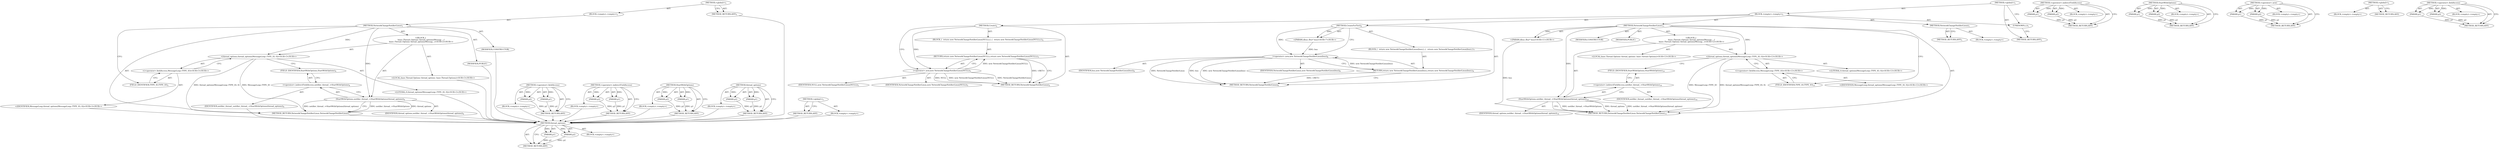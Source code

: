 digraph "&lt;operator&gt;.fieldAccess" {
vulnerable_6 [label=<(METHOD,&lt;global&gt;)<SUB>1</SUB>>];
vulnerable_7 [label=<(BLOCK,&lt;empty&gt;,&lt;empty&gt;)<SUB>1</SUB>>];
vulnerable_8 [label=<(METHOD,NetworkChangeNotifierLinux)<SUB>1</SUB>>];
vulnerable_9 [label="<(BLOCK,{
  base::Thread::Options thread_options(Messag...,{
  base::Thread::Options thread_options(Messag...)<SUB>2</SUB>>"];
vulnerable_10 [label="<(LOCAL,base.Thread.Options thread_options: base.Thread.Options)<SUB>3</SUB>>"];
vulnerable_11 [label="<(thread_options,thread_options(MessageLoop::TYPE_IO, 0))<SUB>3</SUB>>"];
vulnerable_12 [label="<(&lt;operator&gt;.fieldAccess,MessageLoop::TYPE_IO)<SUB>3</SUB>>"];
vulnerable_13 [label="<(IDENTIFIER,MessageLoop,thread_options(MessageLoop::TYPE_IO, 0))<SUB>3</SUB>>"];
vulnerable_14 [label=<(FIELD_IDENTIFIER,TYPE_IO,TYPE_IO)<SUB>3</SUB>>];
vulnerable_15 [label="<(LITERAL,0,thread_options(MessageLoop::TYPE_IO, 0))<SUB>3</SUB>>"];
vulnerable_16 [label=<(StartWithOptions,notifier_thread_-&gt;StartWithOptions(thread_options))<SUB>4</SUB>>];
vulnerable_17 [label=<(&lt;operator&gt;.indirectFieldAccess,notifier_thread_-&gt;StartWithOptions)<SUB>4</SUB>>];
vulnerable_18 [label=<(IDENTIFIER,notifier_thread_,notifier_thread_-&gt;StartWithOptions(thread_options))<SUB>4</SUB>>];
vulnerable_19 [label=<(FIELD_IDENTIFIER,StartWithOptions,StartWithOptions)<SUB>4</SUB>>];
vulnerable_20 [label=<(IDENTIFIER,thread_options,notifier_thread_-&gt;StartWithOptions(thread_options))<SUB>4</SUB>>];
vulnerable_21 [label=<(MODIFIER,CONSTRUCTOR)>];
vulnerable_22 [label=<(MODIFIER,PUBLIC)>];
vulnerable_23 [label=<(METHOD_RETURN,NetworkChangeNotifierLinux.NetworkChangeNotifierLinux)<SUB>1</SUB>>];
vulnerable_25 [label=<(METHOD_RETURN,ANY)<SUB>1</SUB>>];
vulnerable_49 [label=<(METHOD,&lt;operator&gt;.fieldAccess)>];
vulnerable_50 [label=<(PARAM,p1)>];
vulnerable_51 [label=<(PARAM,p2)>];
vulnerable_52 [label=<(BLOCK,&lt;empty&gt;,&lt;empty&gt;)>];
vulnerable_53 [label=<(METHOD_RETURN,ANY)>];
vulnerable_59 [label=<(METHOD,&lt;operator&gt;.indirectFieldAccess)>];
vulnerable_60 [label=<(PARAM,p1)>];
vulnerable_61 [label=<(PARAM,p2)>];
vulnerable_62 [label=<(BLOCK,&lt;empty&gt;,&lt;empty&gt;)>];
vulnerable_63 [label=<(METHOD_RETURN,ANY)>];
vulnerable_54 [label=<(METHOD,StartWithOptions)>];
vulnerable_55 [label=<(PARAM,p1)>];
vulnerable_56 [label=<(PARAM,p2)>];
vulnerable_57 [label=<(BLOCK,&lt;empty&gt;,&lt;empty&gt;)>];
vulnerable_58 [label=<(METHOD_RETURN,ANY)>];
vulnerable_44 [label=<(METHOD,thread_options)>];
vulnerable_45 [label=<(PARAM,p1)>];
vulnerable_46 [label=<(PARAM,p2)>];
vulnerable_47 [label=<(BLOCK,&lt;empty&gt;,&lt;empty&gt;)>];
vulnerable_48 [label=<(METHOD_RETURN,ANY)>];
vulnerable_38 [label=<(METHOD,&lt;global&gt;)<SUB>1</SUB>>];
vulnerable_39 [label=<(BLOCK,&lt;empty&gt;,&lt;empty&gt;)>];
vulnerable_40 [label=<(METHOD_RETURN,ANY)>];
fixed_76 [label=<(METHOD,thread_options)>];
fixed_77 [label=<(PARAM,p1)>];
fixed_78 [label=<(PARAM,p2)>];
fixed_79 [label=<(BLOCK,&lt;empty&gt;,&lt;empty&gt;)>];
fixed_80 [label=<(METHOD_RETURN,ANY)>];
fixed_6 [label=<(METHOD,&lt;global&gt;)<SUB>1</SUB>>];
fixed_7 [label=<(BLOCK,&lt;empty&gt;,&lt;empty&gt;)<SUB>1</SUB>>];
fixed_8 [label=<(METHOD,NetworkChangeNotifierLinux)<SUB>1</SUB>>];
fixed_9 [label=<(BLOCK,&lt;empty&gt;,&lt;empty&gt;)>];
fixed_10 [label=<(METHOD_RETURN,ANY)<SUB>1</SUB>>];
fixed_12 [label=<(UNKNOWN,),))<SUB>1</SUB>>];
fixed_13 [label=<(METHOD,Create)<SUB>2</SUB>>];
fixed_14 [label=<(BLOCK,{
  return new NetworkChangeNotifierLinux(NULL);
},{
  return new NetworkChangeNotifierLinux(NULL);
})<SUB>2</SUB>>];
fixed_15 [label=<(RETURN,return new NetworkChangeNotifierLinux(NULL);,return new NetworkChangeNotifierLinux(NULL);)<SUB>3</SUB>>];
fixed_16 [label=<(&lt;operator&gt;.new,new NetworkChangeNotifierLinux(NULL))<SUB>3</SUB>>];
fixed_17 [label=<(IDENTIFIER,NetworkChangeNotifierLinux,new NetworkChangeNotifierLinux(NULL))<SUB>3</SUB>>];
fixed_18 [label=<(IDENTIFIER,NULL,new NetworkChangeNotifierLinux(NULL))<SUB>3</SUB>>];
fixed_19 [label=<(METHOD_RETURN,NetworkChangeNotifierLinux)<SUB>2</SUB>>];
fixed_21 [label=<(METHOD,CreateForTest)<SUB>6</SUB>>];
fixed_22 [label="<(PARAM,dbus::Bus* bus)<SUB>7</SUB>>"];
fixed_23 [label=<(BLOCK,{
  return new NetworkChangeNotifierLinux(bus);
},{
  return new NetworkChangeNotifierLinux(bus);
})<SUB>7</SUB>>];
fixed_24 [label=<(RETURN,return new NetworkChangeNotifierLinux(bus);,return new NetworkChangeNotifierLinux(bus);)<SUB>8</SUB>>];
fixed_25 [label=<(&lt;operator&gt;.new,new NetworkChangeNotifierLinux(bus))<SUB>8</SUB>>];
fixed_26 [label=<(IDENTIFIER,NetworkChangeNotifierLinux,new NetworkChangeNotifierLinux(bus))<SUB>8</SUB>>];
fixed_27 [label=<(IDENTIFIER,bus,new NetworkChangeNotifierLinux(bus))<SUB>8</SUB>>];
fixed_28 [label=<(METHOD_RETURN,NetworkChangeNotifierLinux)<SUB>6</SUB>>];
fixed_30 [label=<(METHOD,NetworkChangeNotifierLinux)<SUB>11</SUB>>];
fixed_31 [label="<(PARAM,dbus::Bus* bus)<SUB>11</SUB>>"];
fixed_32 [label="<(BLOCK,{
  base::Thread::Options thread_options(Messag...,{
  base::Thread::Options thread_options(Messag...)<SUB>12</SUB>>"];
fixed_33 [label="<(LOCAL,base.Thread.Options thread_options: base.Thread.Options)<SUB>13</SUB>>"];
fixed_34 [label="<(thread_options,thread_options(MessageLoop::TYPE_IO, 0))<SUB>13</SUB>>"];
fixed_35 [label="<(&lt;operator&gt;.fieldAccess,MessageLoop::TYPE_IO)<SUB>13</SUB>>"];
fixed_36 [label="<(IDENTIFIER,MessageLoop,thread_options(MessageLoop::TYPE_IO, 0))<SUB>13</SUB>>"];
fixed_37 [label=<(FIELD_IDENTIFIER,TYPE_IO,TYPE_IO)<SUB>13</SUB>>];
fixed_38 [label="<(LITERAL,0,thread_options(MessageLoop::TYPE_IO, 0))<SUB>13</SUB>>"];
fixed_39 [label=<(StartWithOptions,notifier_thread_-&gt;StartWithOptions(thread_options))<SUB>14</SUB>>];
fixed_40 [label=<(&lt;operator&gt;.indirectFieldAccess,notifier_thread_-&gt;StartWithOptions)<SUB>14</SUB>>];
fixed_41 [label=<(IDENTIFIER,notifier_thread_,notifier_thread_-&gt;StartWithOptions(thread_options))<SUB>14</SUB>>];
fixed_42 [label=<(FIELD_IDENTIFIER,StartWithOptions,StartWithOptions)<SUB>14</SUB>>];
fixed_43 [label=<(IDENTIFIER,thread_options,notifier_thread_-&gt;StartWithOptions(thread_options))<SUB>14</SUB>>];
fixed_44 [label=<(MODIFIER,CONSTRUCTOR)>];
fixed_45 [label=<(MODIFIER,PUBLIC)>];
fixed_46 [label=<(METHOD_RETURN,NetworkChangeNotifierLinux.NetworkChangeNotifierLinux)<SUB>11</SUB>>];
fixed_48 [label=<(METHOD_RETURN,ANY)<SUB>1</SUB>>];
fixed_91 [label=<(METHOD,&lt;operator&gt;.indirectFieldAccess)>];
fixed_92 [label=<(PARAM,p1)>];
fixed_93 [label=<(PARAM,p2)>];
fixed_94 [label=<(BLOCK,&lt;empty&gt;,&lt;empty&gt;)>];
fixed_95 [label=<(METHOD_RETURN,ANY)>];
fixed_86 [label=<(METHOD,StartWithOptions)>];
fixed_87 [label=<(PARAM,p1)>];
fixed_88 [label=<(PARAM,p2)>];
fixed_89 [label=<(BLOCK,&lt;empty&gt;,&lt;empty&gt;)>];
fixed_90 [label=<(METHOD_RETURN,ANY)>];
fixed_71 [label=<(METHOD,&lt;operator&gt;.new)>];
fixed_72 [label=<(PARAM,p1)>];
fixed_73 [label=<(PARAM,p2)>];
fixed_74 [label=<(BLOCK,&lt;empty&gt;,&lt;empty&gt;)>];
fixed_75 [label=<(METHOD_RETURN,ANY)>];
fixed_65 [label=<(METHOD,&lt;global&gt;)<SUB>1</SUB>>];
fixed_66 [label=<(BLOCK,&lt;empty&gt;,&lt;empty&gt;)>];
fixed_67 [label=<(METHOD_RETURN,ANY)>];
fixed_81 [label=<(METHOD,&lt;operator&gt;.fieldAccess)>];
fixed_82 [label=<(PARAM,p1)>];
fixed_83 [label=<(PARAM,p2)>];
fixed_84 [label=<(BLOCK,&lt;empty&gt;,&lt;empty&gt;)>];
fixed_85 [label=<(METHOD_RETURN,ANY)>];
vulnerable_6 -> vulnerable_7  [key=0, label="AST: "];
vulnerable_6 -> vulnerable_25  [key=0, label="AST: "];
vulnerable_6 -> vulnerable_25  [key=1, label="CFG: "];
vulnerable_7 -> vulnerable_8  [key=0, label="AST: "];
vulnerable_8 -> vulnerable_9  [key=0, label="AST: "];
vulnerable_8 -> vulnerable_21  [key=0, label="AST: "];
vulnerable_8 -> vulnerable_22  [key=0, label="AST: "];
vulnerable_8 -> vulnerable_23  [key=0, label="AST: "];
vulnerable_8 -> vulnerable_14  [key=0, label="CFG: "];
vulnerable_8 -> vulnerable_11  [key=0, label="DDG: "];
vulnerable_8 -> vulnerable_16  [key=0, label="DDG: "];
vulnerable_9 -> vulnerable_10  [key=0, label="AST: "];
vulnerable_9 -> vulnerable_11  [key=0, label="AST: "];
vulnerable_9 -> vulnerable_16  [key=0, label="AST: "];
vulnerable_10 -> fixed_76  [key=0];
vulnerable_11 -> vulnerable_12  [key=0, label="AST: "];
vulnerable_11 -> vulnerable_15  [key=0, label="AST: "];
vulnerable_11 -> vulnerable_19  [key=0, label="CFG: "];
vulnerable_11 -> vulnerable_23  [key=0, label="DDG: MessageLoop::TYPE_IO"];
vulnerable_11 -> vulnerable_23  [key=1, label="DDG: thread_options(MessageLoop::TYPE_IO, 0)"];
vulnerable_12 -> vulnerable_13  [key=0, label="AST: "];
vulnerable_12 -> vulnerable_14  [key=0, label="AST: "];
vulnerable_12 -> vulnerable_11  [key=0, label="CFG: "];
vulnerable_13 -> fixed_76  [key=0];
vulnerable_14 -> vulnerable_12  [key=0, label="CFG: "];
vulnerable_15 -> fixed_76  [key=0];
vulnerable_16 -> vulnerable_17  [key=0, label="AST: "];
vulnerable_16 -> vulnerable_20  [key=0, label="AST: "];
vulnerable_16 -> vulnerable_23  [key=0, label="CFG: "];
vulnerable_16 -> vulnerable_23  [key=1, label="DDG: notifier_thread_-&gt;StartWithOptions"];
vulnerable_16 -> vulnerable_23  [key=2, label="DDG: thread_options"];
vulnerable_16 -> vulnerable_23  [key=3, label="DDG: notifier_thread_-&gt;StartWithOptions(thread_options)"];
vulnerable_17 -> vulnerable_18  [key=0, label="AST: "];
vulnerable_17 -> vulnerable_19  [key=0, label="AST: "];
vulnerable_17 -> vulnerable_16  [key=0, label="CFG: "];
vulnerable_18 -> fixed_76  [key=0];
vulnerable_19 -> vulnerable_17  [key=0, label="CFG: "];
vulnerable_20 -> fixed_76  [key=0];
vulnerable_21 -> fixed_76  [key=0];
vulnerable_22 -> fixed_76  [key=0];
vulnerable_23 -> fixed_76  [key=0];
vulnerable_25 -> fixed_76  [key=0];
vulnerable_49 -> vulnerable_50  [key=0, label="AST: "];
vulnerable_49 -> vulnerable_50  [key=1, label="DDG: "];
vulnerable_49 -> vulnerable_52  [key=0, label="AST: "];
vulnerable_49 -> vulnerable_51  [key=0, label="AST: "];
vulnerable_49 -> vulnerable_51  [key=1, label="DDG: "];
vulnerable_49 -> vulnerable_53  [key=0, label="AST: "];
vulnerable_49 -> vulnerable_53  [key=1, label="CFG: "];
vulnerable_50 -> vulnerable_53  [key=0, label="DDG: p1"];
vulnerable_51 -> vulnerable_53  [key=0, label="DDG: p2"];
vulnerable_52 -> fixed_76  [key=0];
vulnerable_53 -> fixed_76  [key=0];
vulnerable_59 -> vulnerable_60  [key=0, label="AST: "];
vulnerable_59 -> vulnerable_60  [key=1, label="DDG: "];
vulnerable_59 -> vulnerable_62  [key=0, label="AST: "];
vulnerable_59 -> vulnerable_61  [key=0, label="AST: "];
vulnerable_59 -> vulnerable_61  [key=1, label="DDG: "];
vulnerable_59 -> vulnerable_63  [key=0, label="AST: "];
vulnerable_59 -> vulnerable_63  [key=1, label="CFG: "];
vulnerable_60 -> vulnerable_63  [key=0, label="DDG: p1"];
vulnerable_61 -> vulnerable_63  [key=0, label="DDG: p2"];
vulnerable_62 -> fixed_76  [key=0];
vulnerable_63 -> fixed_76  [key=0];
vulnerable_54 -> vulnerable_55  [key=0, label="AST: "];
vulnerable_54 -> vulnerable_55  [key=1, label="DDG: "];
vulnerable_54 -> vulnerable_57  [key=0, label="AST: "];
vulnerable_54 -> vulnerable_56  [key=0, label="AST: "];
vulnerable_54 -> vulnerable_56  [key=1, label="DDG: "];
vulnerable_54 -> vulnerable_58  [key=0, label="AST: "];
vulnerable_54 -> vulnerable_58  [key=1, label="CFG: "];
vulnerable_55 -> vulnerable_58  [key=0, label="DDG: p1"];
vulnerable_56 -> vulnerable_58  [key=0, label="DDG: p2"];
vulnerable_57 -> fixed_76  [key=0];
vulnerable_58 -> fixed_76  [key=0];
vulnerable_44 -> vulnerable_45  [key=0, label="AST: "];
vulnerable_44 -> vulnerable_45  [key=1, label="DDG: "];
vulnerable_44 -> vulnerable_47  [key=0, label="AST: "];
vulnerable_44 -> vulnerable_46  [key=0, label="AST: "];
vulnerable_44 -> vulnerable_46  [key=1, label="DDG: "];
vulnerable_44 -> vulnerable_48  [key=0, label="AST: "];
vulnerable_44 -> vulnerable_48  [key=1, label="CFG: "];
vulnerable_45 -> vulnerable_48  [key=0, label="DDG: p1"];
vulnerable_46 -> vulnerable_48  [key=0, label="DDG: p2"];
vulnerable_47 -> fixed_76  [key=0];
vulnerable_48 -> fixed_76  [key=0];
vulnerable_38 -> vulnerable_39  [key=0, label="AST: "];
vulnerable_38 -> vulnerable_40  [key=0, label="AST: "];
vulnerable_38 -> vulnerable_40  [key=1, label="CFG: "];
vulnerable_39 -> fixed_76  [key=0];
vulnerable_40 -> fixed_76  [key=0];
fixed_76 -> fixed_77  [key=0, label="AST: "];
fixed_76 -> fixed_77  [key=1, label="DDG: "];
fixed_76 -> fixed_79  [key=0, label="AST: "];
fixed_76 -> fixed_78  [key=0, label="AST: "];
fixed_76 -> fixed_78  [key=1, label="DDG: "];
fixed_76 -> fixed_80  [key=0, label="AST: "];
fixed_76 -> fixed_80  [key=1, label="CFG: "];
fixed_77 -> fixed_80  [key=0, label="DDG: p1"];
fixed_78 -> fixed_80  [key=0, label="DDG: p2"];
fixed_6 -> fixed_7  [key=0, label="AST: "];
fixed_6 -> fixed_48  [key=0, label="AST: "];
fixed_6 -> fixed_12  [key=0, label="CFG: "];
fixed_7 -> fixed_8  [key=0, label="AST: "];
fixed_7 -> fixed_12  [key=0, label="AST: "];
fixed_7 -> fixed_13  [key=0, label="AST: "];
fixed_7 -> fixed_21  [key=0, label="AST: "];
fixed_7 -> fixed_30  [key=0, label="AST: "];
fixed_8 -> fixed_9  [key=0, label="AST: "];
fixed_8 -> fixed_10  [key=0, label="AST: "];
fixed_8 -> fixed_10  [key=1, label="CFG: "];
fixed_12 -> fixed_48  [key=0, label="CFG: "];
fixed_13 -> fixed_14  [key=0, label="AST: "];
fixed_13 -> fixed_19  [key=0, label="AST: "];
fixed_13 -> fixed_16  [key=0, label="CFG: "];
fixed_13 -> fixed_16  [key=1, label="DDG: "];
fixed_14 -> fixed_15  [key=0, label="AST: "];
fixed_15 -> fixed_16  [key=0, label="AST: "];
fixed_15 -> fixed_19  [key=0, label="CFG: "];
fixed_15 -> fixed_19  [key=1, label="DDG: &lt;RET&gt;"];
fixed_16 -> fixed_17  [key=0, label="AST: "];
fixed_16 -> fixed_18  [key=0, label="AST: "];
fixed_16 -> fixed_15  [key=0, label="CFG: "];
fixed_16 -> fixed_15  [key=1, label="DDG: new NetworkChangeNotifierLinux(NULL)"];
fixed_16 -> fixed_19  [key=0, label="DDG: NetworkChangeNotifierLinux"];
fixed_16 -> fixed_19  [key=1, label="DDG: NULL"];
fixed_16 -> fixed_19  [key=2, label="DDG: new NetworkChangeNotifierLinux(NULL)"];
fixed_21 -> fixed_22  [key=0, label="AST: "];
fixed_21 -> fixed_22  [key=1, label="DDG: "];
fixed_21 -> fixed_23  [key=0, label="AST: "];
fixed_21 -> fixed_28  [key=0, label="AST: "];
fixed_21 -> fixed_25  [key=0, label="CFG: "];
fixed_21 -> fixed_25  [key=1, label="DDG: "];
fixed_22 -> fixed_25  [key=0, label="DDG: bus"];
fixed_23 -> fixed_24  [key=0, label="AST: "];
fixed_24 -> fixed_25  [key=0, label="AST: "];
fixed_24 -> fixed_28  [key=0, label="CFG: "];
fixed_24 -> fixed_28  [key=1, label="DDG: &lt;RET&gt;"];
fixed_25 -> fixed_26  [key=0, label="AST: "];
fixed_25 -> fixed_27  [key=0, label="AST: "];
fixed_25 -> fixed_24  [key=0, label="CFG: "];
fixed_25 -> fixed_24  [key=1, label="DDG: new NetworkChangeNotifierLinux(bus)"];
fixed_25 -> fixed_28  [key=0, label="DDG: NetworkChangeNotifierLinux"];
fixed_25 -> fixed_28  [key=1, label="DDG: bus"];
fixed_25 -> fixed_28  [key=2, label="DDG: new NetworkChangeNotifierLinux(bus)"];
fixed_30 -> fixed_31  [key=0, label="AST: "];
fixed_30 -> fixed_31  [key=1, label="DDG: "];
fixed_30 -> fixed_32  [key=0, label="AST: "];
fixed_30 -> fixed_44  [key=0, label="AST: "];
fixed_30 -> fixed_45  [key=0, label="AST: "];
fixed_30 -> fixed_46  [key=0, label="AST: "];
fixed_30 -> fixed_37  [key=0, label="CFG: "];
fixed_30 -> fixed_34  [key=0, label="DDG: "];
fixed_30 -> fixed_39  [key=0, label="DDG: "];
fixed_31 -> fixed_46  [key=0, label="DDG: bus"];
fixed_32 -> fixed_33  [key=0, label="AST: "];
fixed_32 -> fixed_34  [key=0, label="AST: "];
fixed_32 -> fixed_39  [key=0, label="AST: "];
fixed_34 -> fixed_35  [key=0, label="AST: "];
fixed_34 -> fixed_38  [key=0, label="AST: "];
fixed_34 -> fixed_42  [key=0, label="CFG: "];
fixed_34 -> fixed_46  [key=0, label="DDG: MessageLoop::TYPE_IO"];
fixed_34 -> fixed_46  [key=1, label="DDG: thread_options(MessageLoop::TYPE_IO, 0)"];
fixed_35 -> fixed_36  [key=0, label="AST: "];
fixed_35 -> fixed_37  [key=0, label="AST: "];
fixed_35 -> fixed_34  [key=0, label="CFG: "];
fixed_37 -> fixed_35  [key=0, label="CFG: "];
fixed_39 -> fixed_40  [key=0, label="AST: "];
fixed_39 -> fixed_43  [key=0, label="AST: "];
fixed_39 -> fixed_46  [key=0, label="CFG: "];
fixed_39 -> fixed_46  [key=1, label="DDG: notifier_thread_-&gt;StartWithOptions"];
fixed_39 -> fixed_46  [key=2, label="DDG: thread_options"];
fixed_39 -> fixed_46  [key=3, label="DDG: notifier_thread_-&gt;StartWithOptions(thread_options)"];
fixed_40 -> fixed_41  [key=0, label="AST: "];
fixed_40 -> fixed_42  [key=0, label="AST: "];
fixed_40 -> fixed_39  [key=0, label="CFG: "];
fixed_42 -> fixed_40  [key=0, label="CFG: "];
fixed_91 -> fixed_92  [key=0, label="AST: "];
fixed_91 -> fixed_92  [key=1, label="DDG: "];
fixed_91 -> fixed_94  [key=0, label="AST: "];
fixed_91 -> fixed_93  [key=0, label="AST: "];
fixed_91 -> fixed_93  [key=1, label="DDG: "];
fixed_91 -> fixed_95  [key=0, label="AST: "];
fixed_91 -> fixed_95  [key=1, label="CFG: "];
fixed_92 -> fixed_95  [key=0, label="DDG: p1"];
fixed_93 -> fixed_95  [key=0, label="DDG: p2"];
fixed_86 -> fixed_87  [key=0, label="AST: "];
fixed_86 -> fixed_87  [key=1, label="DDG: "];
fixed_86 -> fixed_89  [key=0, label="AST: "];
fixed_86 -> fixed_88  [key=0, label="AST: "];
fixed_86 -> fixed_88  [key=1, label="DDG: "];
fixed_86 -> fixed_90  [key=0, label="AST: "];
fixed_86 -> fixed_90  [key=1, label="CFG: "];
fixed_87 -> fixed_90  [key=0, label="DDG: p1"];
fixed_88 -> fixed_90  [key=0, label="DDG: p2"];
fixed_71 -> fixed_72  [key=0, label="AST: "];
fixed_71 -> fixed_72  [key=1, label="DDG: "];
fixed_71 -> fixed_74  [key=0, label="AST: "];
fixed_71 -> fixed_73  [key=0, label="AST: "];
fixed_71 -> fixed_73  [key=1, label="DDG: "];
fixed_71 -> fixed_75  [key=0, label="AST: "];
fixed_71 -> fixed_75  [key=1, label="CFG: "];
fixed_72 -> fixed_75  [key=0, label="DDG: p1"];
fixed_73 -> fixed_75  [key=0, label="DDG: p2"];
fixed_65 -> fixed_66  [key=0, label="AST: "];
fixed_65 -> fixed_67  [key=0, label="AST: "];
fixed_65 -> fixed_67  [key=1, label="CFG: "];
fixed_81 -> fixed_82  [key=0, label="AST: "];
fixed_81 -> fixed_82  [key=1, label="DDG: "];
fixed_81 -> fixed_84  [key=0, label="AST: "];
fixed_81 -> fixed_83  [key=0, label="AST: "];
fixed_81 -> fixed_83  [key=1, label="DDG: "];
fixed_81 -> fixed_85  [key=0, label="AST: "];
fixed_81 -> fixed_85  [key=1, label="CFG: "];
fixed_82 -> fixed_85  [key=0, label="DDG: p1"];
fixed_83 -> fixed_85  [key=0, label="DDG: p2"];
}
